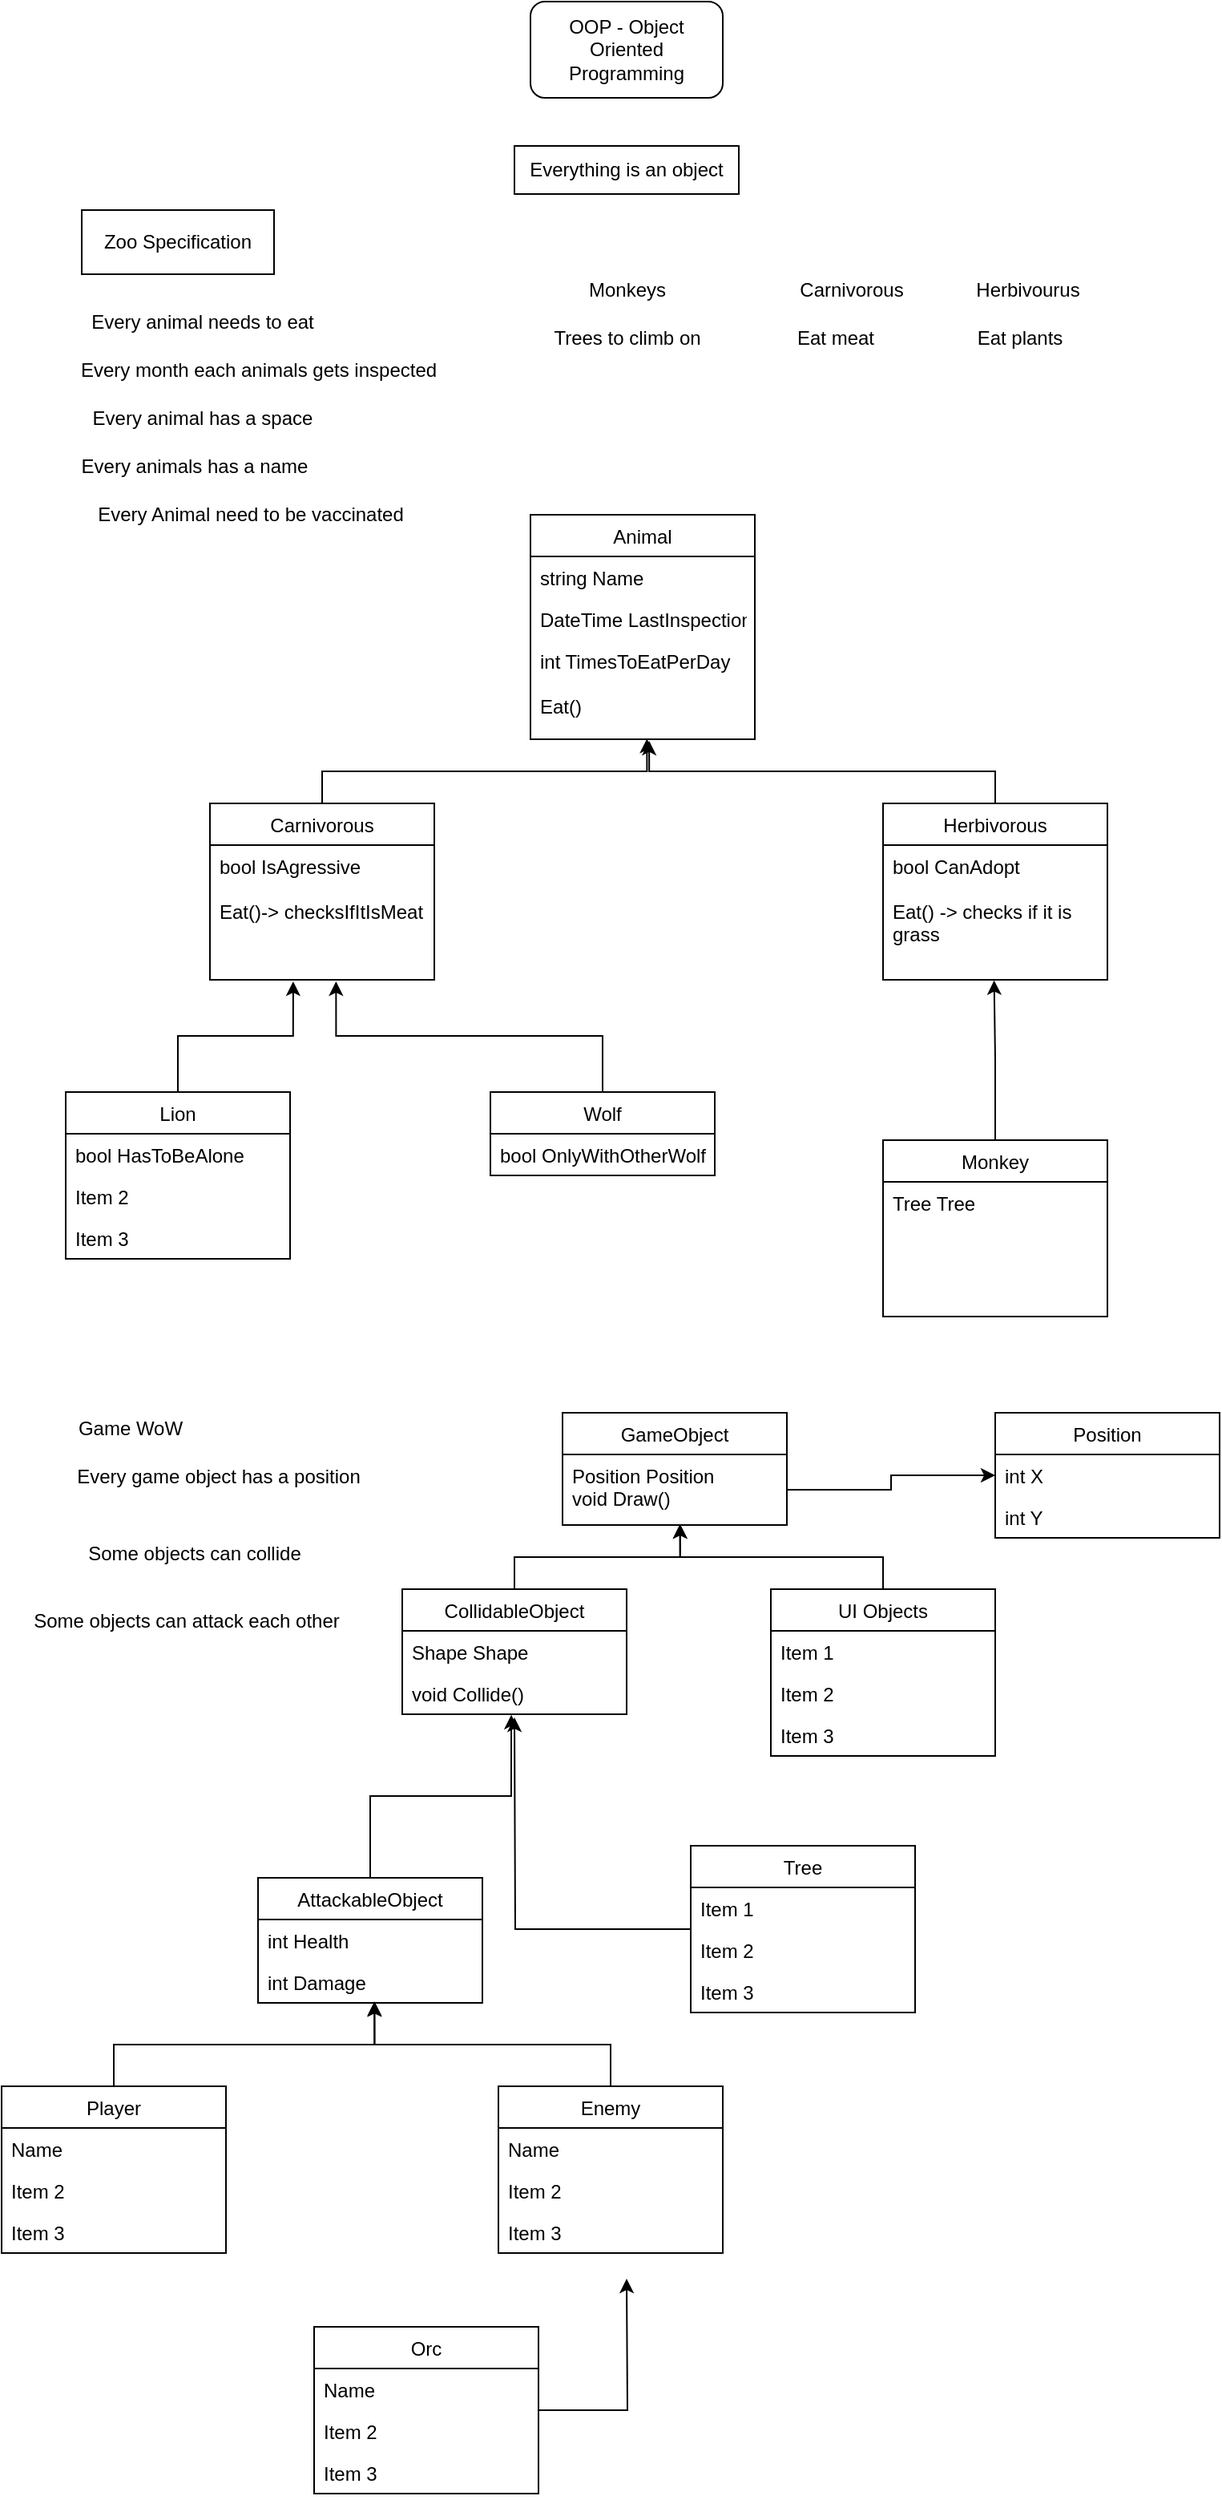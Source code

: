 <mxfile version="14.3.1" type="device"><diagram id="vNth2u3QwSnLUZwUNOnR" name="Page-1"><mxGraphModel dx="1466" dy="593" grid="1" gridSize="10" guides="1" tooltips="1" connect="1" arrows="1" fold="1" page="1" pageScale="1" pageWidth="850" pageHeight="1100" math="0" shadow="0"><root><mxCell id="0"/><mxCell id="1" parent="0"/><mxCell id="m2qqliyxmg9e063eFZaj-2" value="OOP - Object Oriented Programming" style="rounded=1;whiteSpace=wrap;html=1;" vertex="1" parent="1"><mxGeometry x="330" y="20" width="120" height="60" as="geometry"/></mxCell><mxCell id="m2qqliyxmg9e063eFZaj-3" value="Everything is an object" style="rounded=0;whiteSpace=wrap;html=1;" vertex="1" parent="1"><mxGeometry x="320" y="110" width="140" height="30" as="geometry"/></mxCell><mxCell id="m2qqliyxmg9e063eFZaj-5" value="Zoo Specification" style="rounded=0;whiteSpace=wrap;html=1;" vertex="1" parent="1"><mxGeometry x="50" y="150" width="120" height="40" as="geometry"/></mxCell><mxCell id="m2qqliyxmg9e063eFZaj-6" value="Every animal needs to eat" style="text;html=1;align=center;verticalAlign=middle;resizable=0;points=[];autosize=1;" vertex="1" parent="1"><mxGeometry x="50" y="210" width="150" height="20" as="geometry"/></mxCell><mxCell id="m2qqliyxmg9e063eFZaj-7" value="Every month each animals gets inspected" style="text;html=1;align=center;verticalAlign=middle;resizable=0;points=[];autosize=1;" vertex="1" parent="1"><mxGeometry x="40" y="240" width="240" height="20" as="geometry"/></mxCell><mxCell id="m2qqliyxmg9e063eFZaj-8" value="Every animal has a space" style="text;html=1;align=center;verticalAlign=middle;resizable=0;points=[];autosize=1;" vertex="1" parent="1"><mxGeometry x="50" y="270" width="150" height="20" as="geometry"/></mxCell><mxCell id="m2qqliyxmg9e063eFZaj-9" value="Monkeys" style="text;html=1;align=center;verticalAlign=middle;resizable=0;points=[];autosize=1;" vertex="1" parent="1"><mxGeometry x="360" y="190" width="60" height="20" as="geometry"/></mxCell><mxCell id="m2qqliyxmg9e063eFZaj-10" value="Trees to climb on" style="text;html=1;align=center;verticalAlign=middle;resizable=0;points=[];autosize=1;" vertex="1" parent="1"><mxGeometry x="335" y="220" width="110" height="20" as="geometry"/></mxCell><mxCell id="m2qqliyxmg9e063eFZaj-11" value="Carnivorous" style="text;html=1;align=center;verticalAlign=middle;resizable=0;points=[];autosize=1;" vertex="1" parent="1"><mxGeometry x="490" y="190" width="80" height="20" as="geometry"/></mxCell><mxCell id="m2qqliyxmg9e063eFZaj-12" value="Eat meat" style="text;html=1;align=center;verticalAlign=middle;resizable=0;points=[];autosize=1;" vertex="1" parent="1"><mxGeometry x="490" y="220" width="60" height="20" as="geometry"/></mxCell><mxCell id="m2qqliyxmg9e063eFZaj-13" value="Herbivourus" style="text;html=1;align=center;verticalAlign=middle;resizable=0;points=[];autosize=1;" vertex="1" parent="1"><mxGeometry x="600" y="190" width="80" height="20" as="geometry"/></mxCell><mxCell id="m2qqliyxmg9e063eFZaj-14" value="Eat plants" style="text;html=1;align=center;verticalAlign=middle;resizable=0;points=[];autosize=1;" vertex="1" parent="1"><mxGeometry x="600" y="220" width="70" height="20" as="geometry"/></mxCell><mxCell id="m2qqliyxmg9e063eFZaj-15" value="Animal" style="swimlane;fontStyle=0;childLayout=stackLayout;horizontal=1;startSize=26;fillColor=none;horizontalStack=0;resizeParent=1;resizeParentMax=0;resizeLast=0;collapsible=1;marginBottom=0;" vertex="1" parent="1"><mxGeometry x="330" y="340" width="140" height="140" as="geometry"/></mxCell><mxCell id="m2qqliyxmg9e063eFZaj-16" value="string Name" style="text;strokeColor=none;fillColor=none;align=left;verticalAlign=top;spacingLeft=4;spacingRight=4;overflow=hidden;rotatable=0;points=[[0,0.5],[1,0.5]];portConstraint=eastwest;" vertex="1" parent="m2qqliyxmg9e063eFZaj-15"><mxGeometry y="26" width="140" height="26" as="geometry"/></mxCell><mxCell id="m2qqliyxmg9e063eFZaj-17" value="DateTime LastInspection" style="text;strokeColor=none;fillColor=none;align=left;verticalAlign=top;spacingLeft=4;spacingRight=4;overflow=hidden;rotatable=0;points=[[0,0.5],[1,0.5]];portConstraint=eastwest;" vertex="1" parent="m2qqliyxmg9e063eFZaj-15"><mxGeometry y="52" width="140" height="26" as="geometry"/></mxCell><mxCell id="m2qqliyxmg9e063eFZaj-18" value="int TimesToEatPerDay&#10;&#10;Eat()" style="text;strokeColor=none;fillColor=none;align=left;verticalAlign=top;spacingLeft=4;spacingRight=4;overflow=hidden;rotatable=0;points=[[0,0.5],[1,0.5]];portConstraint=eastwest;" vertex="1" parent="m2qqliyxmg9e063eFZaj-15"><mxGeometry y="78" width="140" height="62" as="geometry"/></mxCell><mxCell id="m2qqliyxmg9e063eFZaj-19" value="Every animals has a name" style="text;html=1;align=center;verticalAlign=middle;resizable=0;points=[];autosize=1;" vertex="1" parent="1"><mxGeometry x="40" y="300" width="160" height="20" as="geometry"/></mxCell><mxCell id="m2qqliyxmg9e063eFZaj-24" style="edgeStyle=orthogonalEdgeStyle;rounded=0;orthogonalLoop=1;jettySize=auto;html=1;entryX=0.519;entryY=0.995;entryDx=0;entryDy=0;entryPerimeter=0;" edge="1" parent="1" source="m2qqliyxmg9e063eFZaj-20" target="m2qqliyxmg9e063eFZaj-18"><mxGeometry relative="1" as="geometry"/></mxCell><mxCell id="m2qqliyxmg9e063eFZaj-20" value="Carnivorous" style="swimlane;fontStyle=0;childLayout=stackLayout;horizontal=1;startSize=26;fillColor=none;horizontalStack=0;resizeParent=1;resizeParentMax=0;resizeLast=0;collapsible=1;marginBottom=0;" vertex="1" parent="1"><mxGeometry x="130" y="520" width="140" height="110" as="geometry"/></mxCell><mxCell id="m2qqliyxmg9e063eFZaj-21" value="bool IsAgressive&#10;&#10;Eat()-&gt; checksIfItIsMeat" style="text;strokeColor=none;fillColor=none;align=left;verticalAlign=top;spacingLeft=4;spacingRight=4;overflow=hidden;rotatable=0;points=[[0,0.5],[1,0.5]];portConstraint=eastwest;" vertex="1" parent="m2qqliyxmg9e063eFZaj-20"><mxGeometry y="26" width="140" height="84" as="geometry"/></mxCell><mxCell id="m2qqliyxmg9e063eFZaj-27" style="edgeStyle=orthogonalEdgeStyle;rounded=0;orthogonalLoop=1;jettySize=auto;html=1;entryX=0.529;entryY=1.016;entryDx=0;entryDy=0;entryPerimeter=0;" edge="1" parent="1" source="m2qqliyxmg9e063eFZaj-25" target="m2qqliyxmg9e063eFZaj-18"><mxGeometry relative="1" as="geometry"/></mxCell><mxCell id="m2qqliyxmg9e063eFZaj-25" value="Herbivorous" style="swimlane;fontStyle=0;childLayout=stackLayout;horizontal=1;startSize=26;fillColor=none;horizontalStack=0;resizeParent=1;resizeParentMax=0;resizeLast=0;collapsible=1;marginBottom=0;" vertex="1" parent="1"><mxGeometry x="550" y="520" width="140" height="110" as="geometry"/></mxCell><mxCell id="m2qqliyxmg9e063eFZaj-26" value="bool CanAdopt&#10;&#10;Eat() -&gt; checks if it is &#10;grass" style="text;strokeColor=none;fillColor=none;align=left;verticalAlign=top;spacingLeft=4;spacingRight=4;overflow=hidden;rotatable=0;points=[[0,0.5],[1,0.5]];portConstraint=eastwest;" vertex="1" parent="m2qqliyxmg9e063eFZaj-25"><mxGeometry y="26" width="140" height="84" as="geometry"/></mxCell><mxCell id="m2qqliyxmg9e063eFZaj-30" style="edgeStyle=orthogonalEdgeStyle;rounded=0;orthogonalLoop=1;jettySize=auto;html=1;entryX=0.495;entryY=1.004;entryDx=0;entryDy=0;entryPerimeter=0;" edge="1" parent="1" source="m2qqliyxmg9e063eFZaj-28" target="m2qqliyxmg9e063eFZaj-26"><mxGeometry relative="1" as="geometry"/></mxCell><mxCell id="m2qqliyxmg9e063eFZaj-28" value="Monkey" style="swimlane;fontStyle=0;childLayout=stackLayout;horizontal=1;startSize=26;fillColor=none;horizontalStack=0;resizeParent=1;resizeParentMax=0;resizeLast=0;collapsible=1;marginBottom=0;" vertex="1" parent="1"><mxGeometry x="550" y="730" width="140" height="110" as="geometry"/></mxCell><mxCell id="m2qqliyxmg9e063eFZaj-29" value="Tree Tree&#10;&#10;" style="text;strokeColor=none;fillColor=none;align=left;verticalAlign=top;spacingLeft=4;spacingRight=4;overflow=hidden;rotatable=0;points=[[0,0.5],[1,0.5]];portConstraint=eastwest;" vertex="1" parent="m2qqliyxmg9e063eFZaj-28"><mxGeometry y="26" width="140" height="84" as="geometry"/></mxCell><mxCell id="m2qqliyxmg9e063eFZaj-35" style="edgeStyle=orthogonalEdgeStyle;rounded=0;orthogonalLoop=1;jettySize=auto;html=1;entryX=0.371;entryY=1.012;entryDx=0;entryDy=0;entryPerimeter=0;" edge="1" parent="1" source="m2qqliyxmg9e063eFZaj-31" target="m2qqliyxmg9e063eFZaj-21"><mxGeometry relative="1" as="geometry"/></mxCell><mxCell id="m2qqliyxmg9e063eFZaj-31" value="Lion" style="swimlane;fontStyle=0;childLayout=stackLayout;horizontal=1;startSize=26;fillColor=none;horizontalStack=0;resizeParent=1;resizeParentMax=0;resizeLast=0;collapsible=1;marginBottom=0;" vertex="1" parent="1"><mxGeometry x="40" y="700" width="140" height="104" as="geometry"/></mxCell><mxCell id="m2qqliyxmg9e063eFZaj-32" value="bool HasToBeAlone" style="text;strokeColor=none;fillColor=none;align=left;verticalAlign=top;spacingLeft=4;spacingRight=4;overflow=hidden;rotatable=0;points=[[0,0.5],[1,0.5]];portConstraint=eastwest;" vertex="1" parent="m2qqliyxmg9e063eFZaj-31"><mxGeometry y="26" width="140" height="26" as="geometry"/></mxCell><mxCell id="m2qqliyxmg9e063eFZaj-33" value="Item 2" style="text;strokeColor=none;fillColor=none;align=left;verticalAlign=top;spacingLeft=4;spacingRight=4;overflow=hidden;rotatable=0;points=[[0,0.5],[1,0.5]];portConstraint=eastwest;" vertex="1" parent="m2qqliyxmg9e063eFZaj-31"><mxGeometry y="52" width="140" height="26" as="geometry"/></mxCell><mxCell id="m2qqliyxmg9e063eFZaj-34" value="Item 3" style="text;strokeColor=none;fillColor=none;align=left;verticalAlign=top;spacingLeft=4;spacingRight=4;overflow=hidden;rotatable=0;points=[[0,0.5],[1,0.5]];portConstraint=eastwest;" vertex="1" parent="m2qqliyxmg9e063eFZaj-31"><mxGeometry y="78" width="140" height="26" as="geometry"/></mxCell><mxCell id="m2qqliyxmg9e063eFZaj-52" style="edgeStyle=orthogonalEdgeStyle;rounded=0;orthogonalLoop=1;jettySize=auto;html=1;entryX=0.562;entryY=1.012;entryDx=0;entryDy=0;entryPerimeter=0;" edge="1" parent="1" source="m2qqliyxmg9e063eFZaj-48" target="m2qqliyxmg9e063eFZaj-21"><mxGeometry relative="1" as="geometry"/></mxCell><mxCell id="m2qqliyxmg9e063eFZaj-48" value="Wolf" style="swimlane;fontStyle=0;childLayout=stackLayout;horizontal=1;startSize=26;fillColor=none;horizontalStack=0;resizeParent=1;resizeParentMax=0;resizeLast=0;collapsible=1;marginBottom=0;" vertex="1" parent="1"><mxGeometry x="305" y="700" width="140" height="52" as="geometry"/></mxCell><mxCell id="m2qqliyxmg9e063eFZaj-49" value="bool OnlyWithOtherWolfs" style="text;strokeColor=none;fillColor=none;align=left;verticalAlign=top;spacingLeft=4;spacingRight=4;overflow=hidden;rotatable=0;points=[[0,0.5],[1,0.5]];portConstraint=eastwest;" vertex="1" parent="m2qqliyxmg9e063eFZaj-48"><mxGeometry y="26" width="140" height="26" as="geometry"/></mxCell><mxCell id="m2qqliyxmg9e063eFZaj-53" value="Every Animal need to be vaccinated" style="text;html=1;align=center;verticalAlign=middle;resizable=0;points=[];autosize=1;" vertex="1" parent="1"><mxGeometry x="50" y="330" width="210" height="20" as="geometry"/></mxCell><mxCell id="m2qqliyxmg9e063eFZaj-54" value="Game WoW" style="text;html=1;align=center;verticalAlign=middle;resizable=0;points=[];autosize=1;" vertex="1" parent="1"><mxGeometry x="40" y="900" width="80" height="20" as="geometry"/></mxCell><mxCell id="m2qqliyxmg9e063eFZaj-55" value="Every game object has a position" style="text;html=1;align=center;verticalAlign=middle;resizable=0;points=[];autosize=1;" vertex="1" parent="1"><mxGeometry x="40" y="930" width="190" height="20" as="geometry"/></mxCell><mxCell id="m2qqliyxmg9e063eFZaj-56" value="GameObject" style="swimlane;fontStyle=0;childLayout=stackLayout;horizontal=1;startSize=26;fillColor=none;horizontalStack=0;resizeParent=1;resizeParentMax=0;resizeLast=0;collapsible=1;marginBottom=0;" vertex="1" parent="1"><mxGeometry x="350" y="900" width="140" height="70" as="geometry"/></mxCell><mxCell id="m2qqliyxmg9e063eFZaj-57" value="Position Position&#10;void Draw()" style="text;strokeColor=none;fillColor=none;align=left;verticalAlign=top;spacingLeft=4;spacingRight=4;overflow=hidden;rotatable=0;points=[[0,0.5],[1,0.5]];portConstraint=eastwest;" vertex="1" parent="m2qqliyxmg9e063eFZaj-56"><mxGeometry y="26" width="140" height="44" as="geometry"/></mxCell><mxCell id="m2qqliyxmg9e063eFZaj-60" value="Position" style="swimlane;fontStyle=0;childLayout=stackLayout;horizontal=1;startSize=26;fillColor=none;horizontalStack=0;resizeParent=1;resizeParentMax=0;resizeLast=0;collapsible=1;marginBottom=0;" vertex="1" parent="1"><mxGeometry x="620" y="900" width="140" height="78" as="geometry"/></mxCell><mxCell id="m2qqliyxmg9e063eFZaj-61" value="int X" style="text;strokeColor=none;fillColor=none;align=left;verticalAlign=top;spacingLeft=4;spacingRight=4;overflow=hidden;rotatable=0;points=[[0,0.5],[1,0.5]];portConstraint=eastwest;" vertex="1" parent="m2qqliyxmg9e063eFZaj-60"><mxGeometry y="26" width="140" height="26" as="geometry"/></mxCell><mxCell id="m2qqliyxmg9e063eFZaj-62" value="int Y" style="text;strokeColor=none;fillColor=none;align=left;verticalAlign=top;spacingLeft=4;spacingRight=4;overflow=hidden;rotatable=0;points=[[0,0.5],[1,0.5]];portConstraint=eastwest;" vertex="1" parent="m2qqliyxmg9e063eFZaj-60"><mxGeometry y="52" width="140" height="26" as="geometry"/></mxCell><mxCell id="m2qqliyxmg9e063eFZaj-64" style="edgeStyle=orthogonalEdgeStyle;rounded=0;orthogonalLoop=1;jettySize=auto;html=1;entryX=0;entryY=0.5;entryDx=0;entryDy=0;" edge="1" parent="1" source="m2qqliyxmg9e063eFZaj-57" target="m2qqliyxmg9e063eFZaj-61"><mxGeometry relative="1" as="geometry"/></mxCell><mxCell id="m2qqliyxmg9e063eFZaj-65" value="Some objects can collide" style="text;html=1;align=center;verticalAlign=middle;resizable=0;points=[];autosize=1;" vertex="1" parent="1"><mxGeometry x="45" y="978" width="150" height="20" as="geometry"/></mxCell><mxCell id="m2qqliyxmg9e063eFZaj-70" style="edgeStyle=orthogonalEdgeStyle;rounded=0;orthogonalLoop=1;jettySize=auto;html=1;entryX=0.524;entryY=0.987;entryDx=0;entryDy=0;entryPerimeter=0;" edge="1" parent="1" source="m2qqliyxmg9e063eFZaj-66" target="m2qqliyxmg9e063eFZaj-57"><mxGeometry relative="1" as="geometry"/></mxCell><mxCell id="m2qqliyxmg9e063eFZaj-66" value="CollidableObject" style="swimlane;fontStyle=0;childLayout=stackLayout;horizontal=1;startSize=26;fillColor=none;horizontalStack=0;resizeParent=1;resizeParentMax=0;resizeLast=0;collapsible=1;marginBottom=0;" vertex="1" parent="1"><mxGeometry x="250" y="1010" width="140" height="78" as="geometry"/></mxCell><mxCell id="m2qqliyxmg9e063eFZaj-67" value="Shape Shape" style="text;strokeColor=none;fillColor=none;align=left;verticalAlign=top;spacingLeft=4;spacingRight=4;overflow=hidden;rotatable=0;points=[[0,0.5],[1,0.5]];portConstraint=eastwest;" vertex="1" parent="m2qqliyxmg9e063eFZaj-66"><mxGeometry y="26" width="140" height="26" as="geometry"/></mxCell><mxCell id="m2qqliyxmg9e063eFZaj-68" value="void Collide()" style="text;strokeColor=none;fillColor=none;align=left;verticalAlign=top;spacingLeft=4;spacingRight=4;overflow=hidden;rotatable=0;points=[[0,0.5],[1,0.5]];portConstraint=eastwest;" vertex="1" parent="m2qqliyxmg9e063eFZaj-66"><mxGeometry y="52" width="140" height="26" as="geometry"/></mxCell><mxCell id="m2qqliyxmg9e063eFZaj-76" style="edgeStyle=orthogonalEdgeStyle;rounded=0;orthogonalLoop=1;jettySize=auto;html=1;entryX=0.486;entryY=1.013;entryDx=0;entryDy=0;entryPerimeter=0;" edge="1" parent="1" source="m2qqliyxmg9e063eFZaj-71" target="m2qqliyxmg9e063eFZaj-68"><mxGeometry relative="1" as="geometry"/></mxCell><mxCell id="m2qqliyxmg9e063eFZaj-71" value="AttackableObject" style="swimlane;fontStyle=0;childLayout=stackLayout;horizontal=1;startSize=26;fillColor=none;horizontalStack=0;resizeParent=1;resizeParentMax=0;resizeLast=0;collapsible=1;marginBottom=0;" vertex="1" parent="1"><mxGeometry x="160" y="1190" width="140" height="78" as="geometry"/></mxCell><mxCell id="m2qqliyxmg9e063eFZaj-72" value="int Health" style="text;strokeColor=none;fillColor=none;align=left;verticalAlign=top;spacingLeft=4;spacingRight=4;overflow=hidden;rotatable=0;points=[[0,0.5],[1,0.5]];portConstraint=eastwest;" vertex="1" parent="m2qqliyxmg9e063eFZaj-71"><mxGeometry y="26" width="140" height="26" as="geometry"/></mxCell><mxCell id="m2qqliyxmg9e063eFZaj-73" value="int Damage" style="text;strokeColor=none;fillColor=none;align=left;verticalAlign=top;spacingLeft=4;spacingRight=4;overflow=hidden;rotatable=0;points=[[0,0.5],[1,0.5]];portConstraint=eastwest;" vertex="1" parent="m2qqliyxmg9e063eFZaj-71"><mxGeometry y="52" width="140" height="26" as="geometry"/></mxCell><mxCell id="m2qqliyxmg9e063eFZaj-75" value="Some objects can attack each other" style="text;html=1;align=center;verticalAlign=middle;resizable=0;points=[];autosize=1;" vertex="1" parent="1"><mxGeometry x="10" y="1020" width="210" height="20" as="geometry"/></mxCell><mxCell id="m2qqliyxmg9e063eFZaj-81" style="edgeStyle=orthogonalEdgeStyle;rounded=0;orthogonalLoop=1;jettySize=auto;html=1;entryX=0.519;entryY=0.962;entryDx=0;entryDy=0;entryPerimeter=0;" edge="1" parent="1" source="m2qqliyxmg9e063eFZaj-77" target="m2qqliyxmg9e063eFZaj-73"><mxGeometry relative="1" as="geometry"/></mxCell><mxCell id="m2qqliyxmg9e063eFZaj-77" value="Player" style="swimlane;fontStyle=0;childLayout=stackLayout;horizontal=1;startSize=26;fillColor=none;horizontalStack=0;resizeParent=1;resizeParentMax=0;resizeLast=0;collapsible=1;marginBottom=0;" vertex="1" parent="1"><mxGeometry y="1320" width="140" height="104" as="geometry"/></mxCell><mxCell id="m2qqliyxmg9e063eFZaj-78" value="Name" style="text;strokeColor=none;fillColor=none;align=left;verticalAlign=top;spacingLeft=4;spacingRight=4;overflow=hidden;rotatable=0;points=[[0,0.5],[1,0.5]];portConstraint=eastwest;" vertex="1" parent="m2qqliyxmg9e063eFZaj-77"><mxGeometry y="26" width="140" height="26" as="geometry"/></mxCell><mxCell id="m2qqliyxmg9e063eFZaj-79" value="Item 2" style="text;strokeColor=none;fillColor=none;align=left;verticalAlign=top;spacingLeft=4;spacingRight=4;overflow=hidden;rotatable=0;points=[[0,0.5],[1,0.5]];portConstraint=eastwest;" vertex="1" parent="m2qqliyxmg9e063eFZaj-77"><mxGeometry y="52" width="140" height="26" as="geometry"/></mxCell><mxCell id="m2qqliyxmg9e063eFZaj-80" value="Item 3" style="text;strokeColor=none;fillColor=none;align=left;verticalAlign=top;spacingLeft=4;spacingRight=4;overflow=hidden;rotatable=0;points=[[0,0.5],[1,0.5]];portConstraint=eastwest;" vertex="1" parent="m2qqliyxmg9e063eFZaj-77"><mxGeometry y="78" width="140" height="26" as="geometry"/></mxCell><mxCell id="m2qqliyxmg9e063eFZaj-86" style="edgeStyle=orthogonalEdgeStyle;rounded=0;orthogonalLoop=1;jettySize=auto;html=1;entryX=0.519;entryY=0.987;entryDx=0;entryDy=0;entryPerimeter=0;" edge="1" parent="1" source="m2qqliyxmg9e063eFZaj-82" target="m2qqliyxmg9e063eFZaj-73"><mxGeometry relative="1" as="geometry"/></mxCell><mxCell id="m2qqliyxmg9e063eFZaj-82" value="Enemy" style="swimlane;fontStyle=0;childLayout=stackLayout;horizontal=1;startSize=26;fillColor=none;horizontalStack=0;resizeParent=1;resizeParentMax=0;resizeLast=0;collapsible=1;marginBottom=0;" vertex="1" parent="1"><mxGeometry x="310" y="1320" width="140" height="104" as="geometry"/></mxCell><mxCell id="m2qqliyxmg9e063eFZaj-83" value="Name" style="text;strokeColor=none;fillColor=none;align=left;verticalAlign=top;spacingLeft=4;spacingRight=4;overflow=hidden;rotatable=0;points=[[0,0.5],[1,0.5]];portConstraint=eastwest;" vertex="1" parent="m2qqliyxmg9e063eFZaj-82"><mxGeometry y="26" width="140" height="26" as="geometry"/></mxCell><mxCell id="m2qqliyxmg9e063eFZaj-84" value="Item 2" style="text;strokeColor=none;fillColor=none;align=left;verticalAlign=top;spacingLeft=4;spacingRight=4;overflow=hidden;rotatable=0;points=[[0,0.5],[1,0.5]];portConstraint=eastwest;" vertex="1" parent="m2qqliyxmg9e063eFZaj-82"><mxGeometry y="52" width="140" height="26" as="geometry"/></mxCell><mxCell id="m2qqliyxmg9e063eFZaj-85" value="Item 3" style="text;strokeColor=none;fillColor=none;align=left;verticalAlign=top;spacingLeft=4;spacingRight=4;overflow=hidden;rotatable=0;points=[[0,0.5],[1,0.5]];portConstraint=eastwest;" vertex="1" parent="m2qqliyxmg9e063eFZaj-82"><mxGeometry y="78" width="140" height="26" as="geometry"/></mxCell><mxCell id="m2qqliyxmg9e063eFZaj-91" style="edgeStyle=orthogonalEdgeStyle;rounded=0;orthogonalLoop=1;jettySize=auto;html=1;" edge="1" parent="1" source="m2qqliyxmg9e063eFZaj-87"><mxGeometry relative="1" as="geometry"><mxPoint x="390" y="1440" as="targetPoint"/></mxGeometry></mxCell><mxCell id="m2qqliyxmg9e063eFZaj-87" value="Orc" style="swimlane;fontStyle=0;childLayout=stackLayout;horizontal=1;startSize=26;fillColor=none;horizontalStack=0;resizeParent=1;resizeParentMax=0;resizeLast=0;collapsible=1;marginBottom=0;" vertex="1" parent="1"><mxGeometry x="195" y="1470" width="140" height="104" as="geometry"/></mxCell><mxCell id="m2qqliyxmg9e063eFZaj-88" value="Name" style="text;strokeColor=none;fillColor=none;align=left;verticalAlign=top;spacingLeft=4;spacingRight=4;overflow=hidden;rotatable=0;points=[[0,0.5],[1,0.5]];portConstraint=eastwest;" vertex="1" parent="m2qqliyxmg9e063eFZaj-87"><mxGeometry y="26" width="140" height="26" as="geometry"/></mxCell><mxCell id="m2qqliyxmg9e063eFZaj-89" value="Item 2" style="text;strokeColor=none;fillColor=none;align=left;verticalAlign=top;spacingLeft=4;spacingRight=4;overflow=hidden;rotatable=0;points=[[0,0.5],[1,0.5]];portConstraint=eastwest;" vertex="1" parent="m2qqliyxmg9e063eFZaj-87"><mxGeometry y="52" width="140" height="26" as="geometry"/></mxCell><mxCell id="m2qqliyxmg9e063eFZaj-90" value="Item 3" style="text;strokeColor=none;fillColor=none;align=left;verticalAlign=top;spacingLeft=4;spacingRight=4;overflow=hidden;rotatable=0;points=[[0,0.5],[1,0.5]];portConstraint=eastwest;" vertex="1" parent="m2qqliyxmg9e063eFZaj-87"><mxGeometry y="78" width="140" height="26" as="geometry"/></mxCell><mxCell id="m2qqliyxmg9e063eFZaj-96" style="edgeStyle=orthogonalEdgeStyle;rounded=0;orthogonalLoop=1;jettySize=auto;html=1;" edge="1" parent="1" source="m2qqliyxmg9e063eFZaj-92"><mxGeometry relative="1" as="geometry"><mxPoint x="320" y="1090" as="targetPoint"/></mxGeometry></mxCell><mxCell id="m2qqliyxmg9e063eFZaj-92" value="Tree" style="swimlane;fontStyle=0;childLayout=stackLayout;horizontal=1;startSize=26;fillColor=none;horizontalStack=0;resizeParent=1;resizeParentMax=0;resizeLast=0;collapsible=1;marginBottom=0;" vertex="1" parent="1"><mxGeometry x="430" y="1170" width="140" height="104" as="geometry"/></mxCell><mxCell id="m2qqliyxmg9e063eFZaj-93" value="Item 1" style="text;strokeColor=none;fillColor=none;align=left;verticalAlign=top;spacingLeft=4;spacingRight=4;overflow=hidden;rotatable=0;points=[[0,0.5],[1,0.5]];portConstraint=eastwest;" vertex="1" parent="m2qqliyxmg9e063eFZaj-92"><mxGeometry y="26" width="140" height="26" as="geometry"/></mxCell><mxCell id="m2qqliyxmg9e063eFZaj-94" value="Item 2" style="text;strokeColor=none;fillColor=none;align=left;verticalAlign=top;spacingLeft=4;spacingRight=4;overflow=hidden;rotatable=0;points=[[0,0.5],[1,0.5]];portConstraint=eastwest;" vertex="1" parent="m2qqliyxmg9e063eFZaj-92"><mxGeometry y="52" width="140" height="26" as="geometry"/></mxCell><mxCell id="m2qqliyxmg9e063eFZaj-95" value="Item 3" style="text;strokeColor=none;fillColor=none;align=left;verticalAlign=top;spacingLeft=4;spacingRight=4;overflow=hidden;rotatable=0;points=[[0,0.5],[1,0.5]];portConstraint=eastwest;" vertex="1" parent="m2qqliyxmg9e063eFZaj-92"><mxGeometry y="78" width="140" height="26" as="geometry"/></mxCell><mxCell id="m2qqliyxmg9e063eFZaj-101" style="edgeStyle=orthogonalEdgeStyle;rounded=0;orthogonalLoop=1;jettySize=auto;html=1;entryX=0.524;entryY=0.989;entryDx=0;entryDy=0;entryPerimeter=0;" edge="1" parent="1" source="m2qqliyxmg9e063eFZaj-97" target="m2qqliyxmg9e063eFZaj-57"><mxGeometry relative="1" as="geometry"/></mxCell><mxCell id="m2qqliyxmg9e063eFZaj-97" value="UI Objects" style="swimlane;fontStyle=0;childLayout=stackLayout;horizontal=1;startSize=26;fillColor=none;horizontalStack=0;resizeParent=1;resizeParentMax=0;resizeLast=0;collapsible=1;marginBottom=0;" vertex="1" parent="1"><mxGeometry x="480" y="1010" width="140" height="104" as="geometry"/></mxCell><mxCell id="m2qqliyxmg9e063eFZaj-98" value="Item 1" style="text;strokeColor=none;fillColor=none;align=left;verticalAlign=top;spacingLeft=4;spacingRight=4;overflow=hidden;rotatable=0;points=[[0,0.5],[1,0.5]];portConstraint=eastwest;" vertex="1" parent="m2qqliyxmg9e063eFZaj-97"><mxGeometry y="26" width="140" height="26" as="geometry"/></mxCell><mxCell id="m2qqliyxmg9e063eFZaj-99" value="Item 2" style="text;strokeColor=none;fillColor=none;align=left;verticalAlign=top;spacingLeft=4;spacingRight=4;overflow=hidden;rotatable=0;points=[[0,0.5],[1,0.5]];portConstraint=eastwest;" vertex="1" parent="m2qqliyxmg9e063eFZaj-97"><mxGeometry y="52" width="140" height="26" as="geometry"/></mxCell><mxCell id="m2qqliyxmg9e063eFZaj-100" value="Item 3" style="text;strokeColor=none;fillColor=none;align=left;verticalAlign=top;spacingLeft=4;spacingRight=4;overflow=hidden;rotatable=0;points=[[0,0.5],[1,0.5]];portConstraint=eastwest;" vertex="1" parent="m2qqliyxmg9e063eFZaj-97"><mxGeometry y="78" width="140" height="26" as="geometry"/></mxCell></root></mxGraphModel></diagram></mxfile>